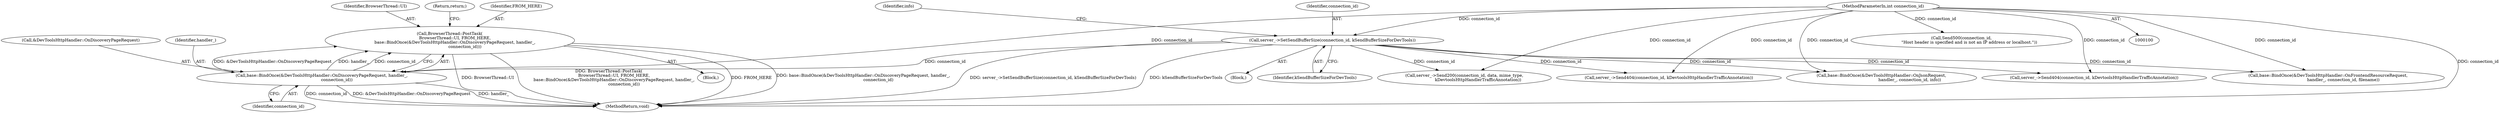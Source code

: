 digraph "0_Chrome_ba1513223e47b62ed53b61518b7f7b82ad1d8ccd@API" {
"1000143" [label="(Call,BrowserThread::PostTask(\n        BrowserThread::UI, FROM_HERE,\n        base::BindOnce(&DevToolsHttpHandler::OnDiscoveryPageRequest, handler_,\n                       connection_id)))"];
"1000146" [label="(Call,base::BindOnce(&DevToolsHttpHandler::OnDiscoveryPageRequest, handler_,\n                       connection_id))"];
"1000113" [label="(Call,server_->SetSendBufferSize(connection_id, kSendBufferSizeForDevTools))"];
"1000101" [label="(MethodParameterIn,int connection_id)"];
"1000161" [label="(Call,server_->Send404(connection_id, kDevtoolsHttpHandlerTrafficAnnotation))"];
"1000143" [label="(Call,BrowserThread::PostTask(\n        BrowserThread::UI, FROM_HERE,\n        base::BindOnce(&DevToolsHttpHandler::OnDiscoveryPageRequest, handler_,\n                       connection_id)))"];
"1000115" [label="(Identifier,kSendBufferSizeForDevTools)"];
"1000202" [label="(Call,base::BindOnce(&DevToolsHttpHandler::OnFrontendResourceRequest,\n                       handler_, connection_id, filename))"];
"1000150" [label="(Identifier,connection_id)"];
"1000119" [label="(Identifier,info)"];
"1000209" [label="(Call,server_->Send404(connection_id, kDevtoolsHttpHandlerTrafficAnnotation))"];
"1000142" [label="(Block,)"];
"1000212" [label="(MethodReturn,void)"];
"1000144" [label="(Identifier,BrowserThread::UI)"];
"1000147" [label="(Call,&DevToolsHttpHandler::OnDiscoveryPageRequest)"];
"1000190" [label="(Call,server_->Send200(connection_id, data, mime_type,\n                     kDevtoolsHttpHandlerTrafficAnnotation))"];
"1000101" [label="(MethodParameterIn,int connection_id)"];
"1000146" [label="(Call,base::BindOnce(&DevToolsHttpHandler::OnDiscoveryPageRequest, handler_,\n                       connection_id))"];
"1000103" [label="(Block,)"];
"1000149" [label="(Identifier,handler_)"];
"1000114" [label="(Identifier,connection_id)"];
"1000109" [label="(Call,Send500(connection_id,\n            \"Host header is specified and is not an IP address or localhost.\"))"];
"1000151" [label="(Return,return;)"];
"1000127" [label="(Call,base::BindOnce(&DevToolsHttpHandler::OnJsonRequest,\n                                           handler_, connection_id, info))"];
"1000113" [label="(Call,server_->SetSendBufferSize(connection_id, kSendBufferSizeForDevTools))"];
"1000145" [label="(Identifier,FROM_HERE)"];
"1000143" -> "1000142"  [label="AST: "];
"1000143" -> "1000146"  [label="CFG: "];
"1000144" -> "1000143"  [label="AST: "];
"1000145" -> "1000143"  [label="AST: "];
"1000146" -> "1000143"  [label="AST: "];
"1000151" -> "1000143"  [label="CFG: "];
"1000143" -> "1000212"  [label="DDG: BrowserThread::UI"];
"1000143" -> "1000212"  [label="DDG: BrowserThread::PostTask(\n        BrowserThread::UI, FROM_HERE,\n        base::BindOnce(&DevToolsHttpHandler::OnDiscoveryPageRequest, handler_,\n                       connection_id))"];
"1000143" -> "1000212"  [label="DDG: FROM_HERE"];
"1000143" -> "1000212"  [label="DDG: base::BindOnce(&DevToolsHttpHandler::OnDiscoveryPageRequest, handler_,\n                       connection_id)"];
"1000146" -> "1000143"  [label="DDG: &DevToolsHttpHandler::OnDiscoveryPageRequest"];
"1000146" -> "1000143"  [label="DDG: handler_"];
"1000146" -> "1000143"  [label="DDG: connection_id"];
"1000146" -> "1000150"  [label="CFG: "];
"1000147" -> "1000146"  [label="AST: "];
"1000149" -> "1000146"  [label="AST: "];
"1000150" -> "1000146"  [label="AST: "];
"1000146" -> "1000212"  [label="DDG: handler_"];
"1000146" -> "1000212"  [label="DDG: connection_id"];
"1000146" -> "1000212"  [label="DDG: &DevToolsHttpHandler::OnDiscoveryPageRequest"];
"1000113" -> "1000146"  [label="DDG: connection_id"];
"1000101" -> "1000146"  [label="DDG: connection_id"];
"1000113" -> "1000103"  [label="AST: "];
"1000113" -> "1000115"  [label="CFG: "];
"1000114" -> "1000113"  [label="AST: "];
"1000115" -> "1000113"  [label="AST: "];
"1000119" -> "1000113"  [label="CFG: "];
"1000113" -> "1000212"  [label="DDG: kSendBufferSizeForDevTools"];
"1000113" -> "1000212"  [label="DDG: server_->SetSendBufferSize(connection_id, kSendBufferSizeForDevTools)"];
"1000101" -> "1000113"  [label="DDG: connection_id"];
"1000113" -> "1000127"  [label="DDG: connection_id"];
"1000113" -> "1000161"  [label="DDG: connection_id"];
"1000113" -> "1000190"  [label="DDG: connection_id"];
"1000113" -> "1000202"  [label="DDG: connection_id"];
"1000113" -> "1000209"  [label="DDG: connection_id"];
"1000101" -> "1000100"  [label="AST: "];
"1000101" -> "1000212"  [label="DDG: connection_id"];
"1000101" -> "1000109"  [label="DDG: connection_id"];
"1000101" -> "1000127"  [label="DDG: connection_id"];
"1000101" -> "1000161"  [label="DDG: connection_id"];
"1000101" -> "1000190"  [label="DDG: connection_id"];
"1000101" -> "1000202"  [label="DDG: connection_id"];
"1000101" -> "1000209"  [label="DDG: connection_id"];
}
